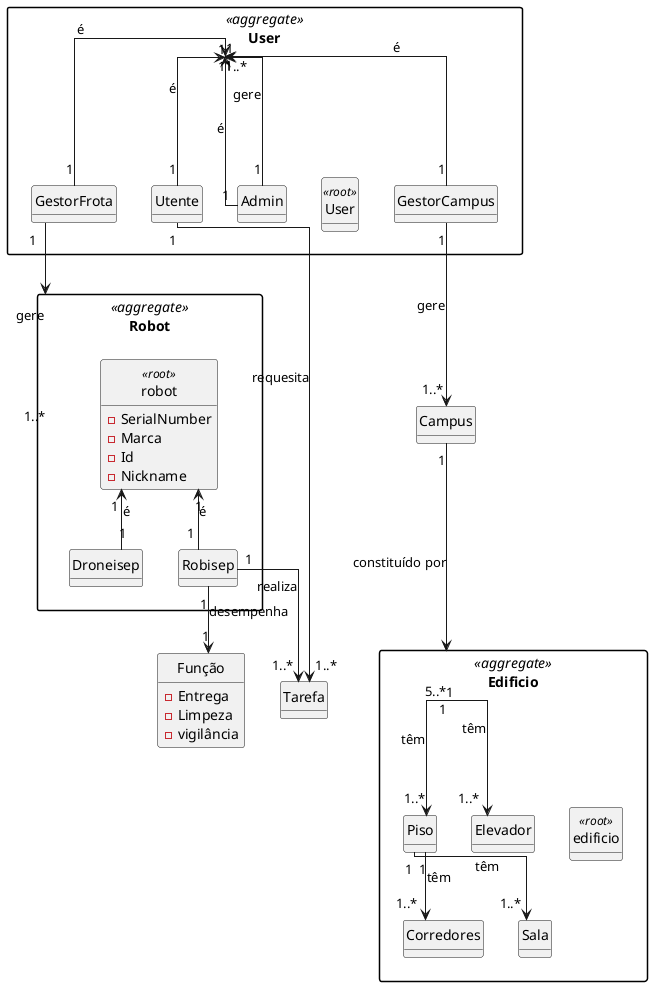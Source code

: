 @startuml

skinparam packageStyle rectangle
skinparam linetype ortho
hide methods
hide circle

package User <<aggregate>> {
   class User <<root>>
    class Admin
    class GestorFrota
    class GestorCampus
    class Utente

}

package Edificio <<aggregate>> {
    class edificio <<root>>
    class Piso
    class Corredores
    class Sala
    class Elevador
}

class Campus


package Robot <<aggregate>> {
    class robot <<root>>{
        -SerialNumber
        -Marca
        -Id
        -Nickname
        }
    class Droneisep
    class Robisep
}



enum Função {
    -Entrega
    -Limpeza
    -vigilância
}

class Tarefa{

}

User "1" <--- "1" Admin : é
User "1" <-- "1" GestorFrota: é
User "1" <--- "1" GestorCampus: é
User "1" <- "1" Utente: é

Admin "1" --> "1..*" User : gere

Utente "1" --> "1..*" Tarefa : requesita

GestorCampus "1" --> "1..*" Campus : gere

GestorFrota "1" --> "1..*" Robot : gere

Campus "1" ---> "5..*" Edificio : constituído por


Edificio "1" --> "1..*" Piso : têm
Edificio "1" --> "1..*" Elevador : têm

Piso "1" --> "1..*" Corredores: têm
Piso "1" --> "1..*" Sala: têm

robot "1"  <-- "1" Droneisep: é
robot "1" <-- "1" Robisep: é


Robisep "1" --> "1..*" Tarefa: realiza
Robisep "1" --> "1" Função : desempenha












@enduml
